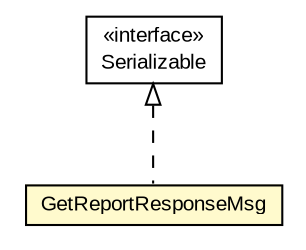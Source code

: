 #!/usr/local/bin/dot
#
# Class diagram 
# Generated by UMLGraph version R5_6-24-gf6e263 (http://www.umlgraph.org/)
#

digraph G {
	edge [fontname="arial",fontsize=10,labelfontname="arial",labelfontsize=10];
	node [fontname="arial",fontsize=10,shape=plaintext];
	nodesep=0.25;
	ranksep=0.5;
	// org.miloss.fgsms.services.interfaces.automatedreportingservice.GetReportResponseMsg
	c623054 [label=<<table title="org.miloss.fgsms.services.interfaces.automatedreportingservice.GetReportResponseMsg" border="0" cellborder="1" cellspacing="0" cellpadding="2" port="p" bgcolor="lemonChiffon" href="./GetReportResponseMsg.html">
		<tr><td><table border="0" cellspacing="0" cellpadding="1">
<tr><td align="center" balign="center"> GetReportResponseMsg </td></tr>
		</table></td></tr>
		</table>>, URL="./GetReportResponseMsg.html", fontname="arial", fontcolor="black", fontsize=10.0];
	//org.miloss.fgsms.services.interfaces.automatedreportingservice.GetReportResponseMsg implements java.io.Serializable
	c624042:p -> c623054:p [dir=back,arrowtail=empty,style=dashed];
	// java.io.Serializable
	c624042 [label=<<table title="java.io.Serializable" border="0" cellborder="1" cellspacing="0" cellpadding="2" port="p" href="http://java.sun.com/j2se/1.4.2/docs/api/java/io/Serializable.html">
		<tr><td><table border="0" cellspacing="0" cellpadding="1">
<tr><td align="center" balign="center"> &#171;interface&#187; </td></tr>
<tr><td align="center" balign="center"> Serializable </td></tr>
		</table></td></tr>
		</table>>, URL="http://java.sun.com/j2se/1.4.2/docs/api/java/io/Serializable.html", fontname="arial", fontcolor="black", fontsize=10.0];
}

